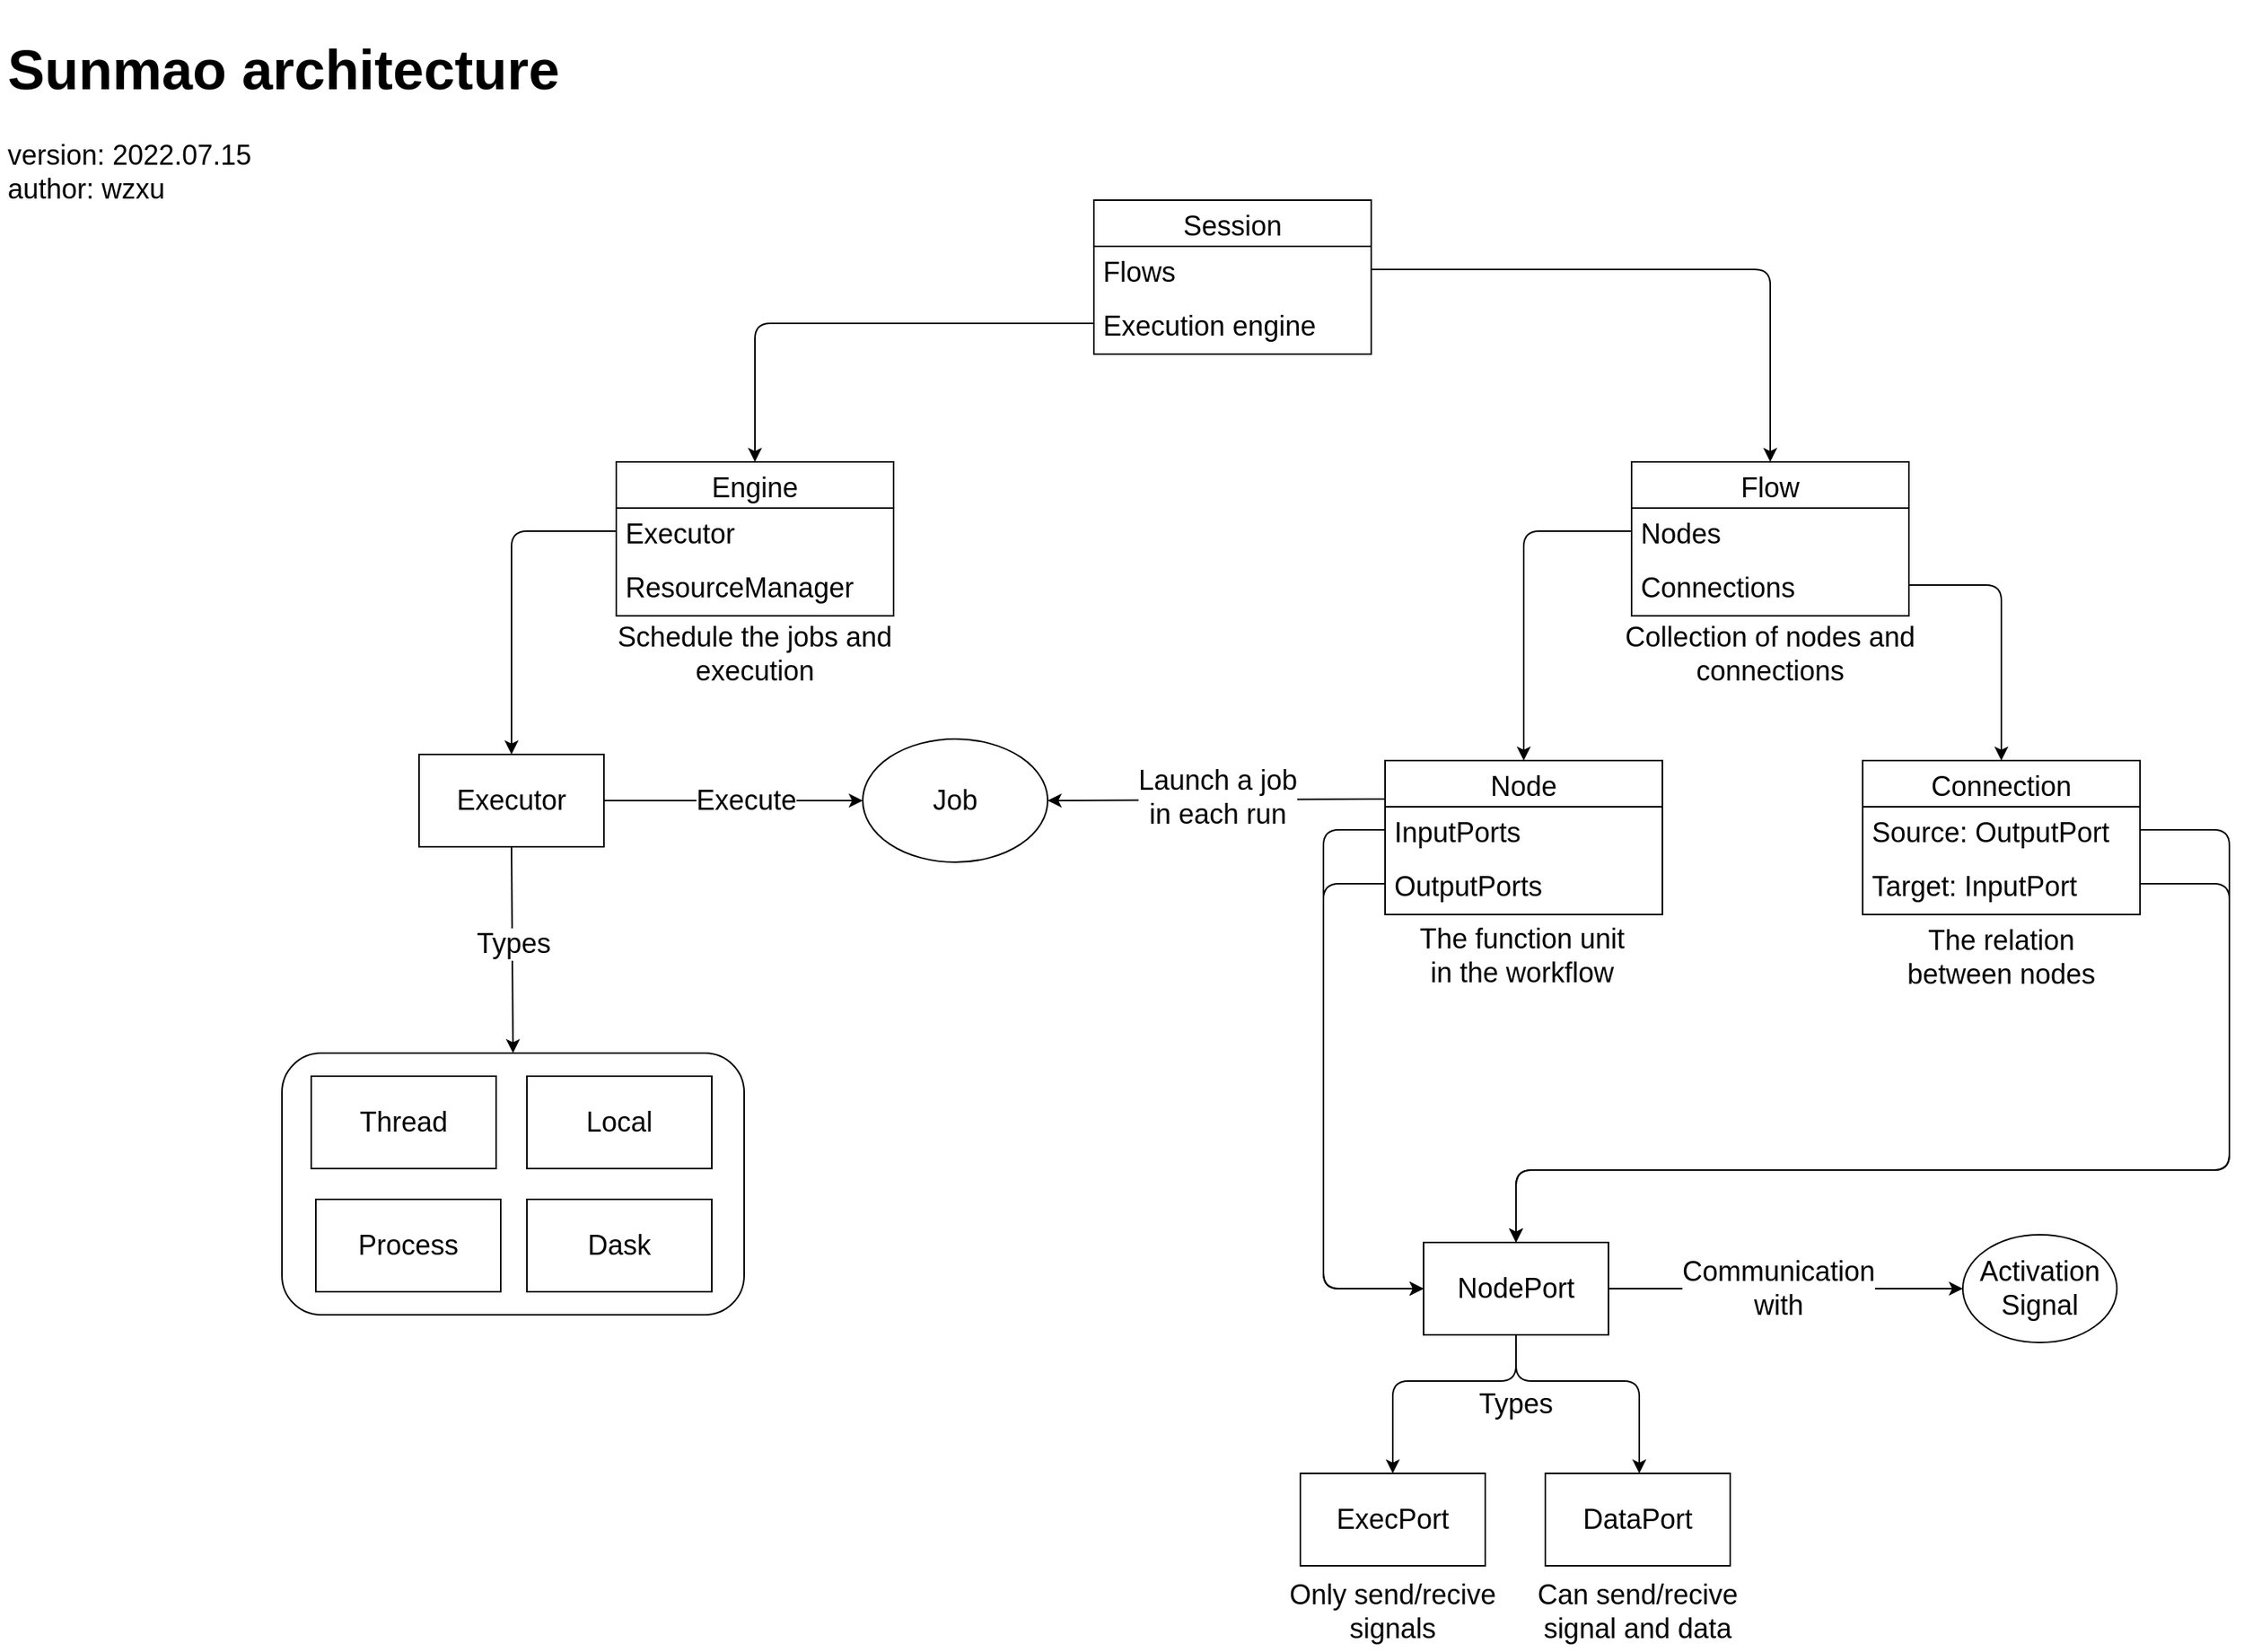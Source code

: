 <mxfile>
    <diagram id="J36UlP34n2bZVHlkaPI3" name="Page-1">
        <mxGraphModel dx="1951" dy="1109" grid="1" gridSize="10" guides="1" tooltips="1" connect="1" arrows="1" fold="1" page="1" pageScale="1" pageWidth="1654" pageHeight="1169" math="0" shadow="0">
            <root>
                <mxCell id="0"/>
                <mxCell id="1" parent="0"/>
                <mxCell id="71" value="" style="rounded=1;whiteSpace=wrap;html=1;fontSize=18;" vertex="1" parent="1">
                    <mxGeometry x="240" y="720" width="300" height="170" as="geometry"/>
                </mxCell>
                <mxCell id="34" style="edgeStyle=none;html=1;exitX=0.5;exitY=1;exitDx=0;exitDy=0;entryX=0.5;entryY=0;entryDx=0;entryDy=0;fontSize=18;" edge="1" parent="1" source="3">
                    <mxGeometry relative="1" as="geometry">
                        <mxPoint x="1121" y="993" as="targetPoint"/>
                        <Array as="points">
                            <mxPoint x="1041" y="933"/>
                            <mxPoint x="1121" y="933"/>
                        </Array>
                    </mxGeometry>
                </mxCell>
                <mxCell id="35" style="edgeStyle=none;html=1;exitX=0.5;exitY=1;exitDx=0;exitDy=0;entryX=0.5;entryY=0;entryDx=0;entryDy=0;fontSize=18;" edge="1" parent="1" source="3" target="32">
                    <mxGeometry relative="1" as="geometry">
                        <Array as="points">
                            <mxPoint x="1041" y="933"/>
                            <mxPoint x="961" y="933"/>
                        </Array>
                    </mxGeometry>
                </mxCell>
                <mxCell id="36" style="edgeStyle=none;html=1;exitX=1;exitY=0.5;exitDx=0;exitDy=0;fontSize=18;" edge="1" parent="1" source="3" target="11">
                    <mxGeometry relative="1" as="geometry"/>
                </mxCell>
                <mxCell id="37" value="Communication&lt;br&gt;with" style="edgeLabel;html=1;align=center;verticalAlign=middle;resizable=0;points=[];fontSize=18;" vertex="1" connectable="0" parent="36">
                    <mxGeometry x="-0.148" y="-1" relative="1" as="geometry">
                        <mxPoint x="12" y="-1" as="offset"/>
                    </mxGeometry>
                </mxCell>
                <mxCell id="3" value="&lt;font style=&quot;font-size: 18px&quot;&gt;NodePort&lt;/font&gt;" style="rounded=0;whiteSpace=wrap;html=1;" vertex="1" parent="1">
                    <mxGeometry x="981" y="843" width="120" height="60" as="geometry"/>
                </mxCell>
                <mxCell id="11" value="Activation&lt;br&gt;Signal" style="ellipse;whiteSpace=wrap;html=1;fontSize=18;" vertex="1" parent="1">
                    <mxGeometry x="1331" y="838" width="100" height="70" as="geometry"/>
                </mxCell>
                <mxCell id="12" value="Connection" style="swimlane;fontStyle=0;childLayout=stackLayout;horizontal=1;startSize=30;horizontalStack=0;resizeParent=1;resizeParentMax=0;resizeLast=0;collapsible=1;marginBottom=0;fontSize=18;" vertex="1" parent="1">
                    <mxGeometry x="1266" y="530" width="180" height="100" as="geometry"/>
                </mxCell>
                <mxCell id="13" value="Source: OutputPort" style="text;strokeColor=none;fillColor=none;align=left;verticalAlign=middle;spacingLeft=4;spacingRight=4;overflow=hidden;points=[[0,0.5],[1,0.5]];portConstraint=eastwest;rotatable=0;fontSize=18;" vertex="1" parent="12">
                    <mxGeometry y="30" width="180" height="30" as="geometry"/>
                </mxCell>
                <mxCell id="14" value="Target: InputPort" style="text;strokeColor=none;fillColor=none;align=left;verticalAlign=middle;spacingLeft=4;spacingRight=4;overflow=hidden;points=[[0,0.5],[1,0.5]];portConstraint=eastwest;rotatable=0;fontSize=18;" vertex="1" parent="12">
                    <mxGeometry y="60" width="180" height="40" as="geometry"/>
                </mxCell>
                <mxCell id="52" style="edgeStyle=none;html=1;exitX=0;exitY=0.25;exitDx=0;exitDy=0;entryX=1;entryY=0.5;entryDx=0;entryDy=0;fontSize=18;" edge="1" parent="1" source="16" target="51">
                    <mxGeometry relative="1" as="geometry"/>
                </mxCell>
                <mxCell id="53" value="Launch a job&lt;br&gt;in each run" style="edgeLabel;html=1;align=center;verticalAlign=middle;resizable=0;points=[];fontSize=18;" vertex="1" connectable="0" parent="52">
                    <mxGeometry x="-0.152" y="-2" relative="1" as="geometry">
                        <mxPoint x="-16" as="offset"/>
                    </mxGeometry>
                </mxCell>
                <mxCell id="16" value="Node" style="swimlane;fontStyle=0;childLayout=stackLayout;horizontal=1;startSize=30;horizontalStack=0;resizeParent=1;resizeParentMax=0;resizeLast=0;collapsible=1;marginBottom=0;fontSize=18;" vertex="1" parent="1">
                    <mxGeometry x="956" y="530" width="180" height="100" as="geometry"/>
                </mxCell>
                <mxCell id="17" value="InputPorts" style="text;strokeColor=none;fillColor=none;align=left;verticalAlign=middle;spacingLeft=4;spacingRight=4;overflow=hidden;points=[[0,0.5],[1,0.5]];portConstraint=eastwest;rotatable=0;fontSize=18;" vertex="1" parent="16">
                    <mxGeometry y="30" width="180" height="30" as="geometry"/>
                </mxCell>
                <mxCell id="18" value="OutputPorts" style="text;strokeColor=none;fillColor=none;align=left;verticalAlign=middle;spacingLeft=4;spacingRight=4;overflow=hidden;points=[[0,0.5],[1,0.5]];portConstraint=eastwest;rotatable=0;fontSize=18;" vertex="1" parent="16">
                    <mxGeometry y="60" width="180" height="40" as="geometry"/>
                </mxCell>
                <mxCell id="20" value="Flow" style="swimlane;fontStyle=0;childLayout=stackLayout;horizontal=1;startSize=30;horizontalStack=0;resizeParent=1;resizeParentMax=0;resizeLast=0;collapsible=1;marginBottom=0;fontSize=18;" vertex="1" parent="1">
                    <mxGeometry x="1116" y="336" width="180" height="100" as="geometry"/>
                </mxCell>
                <mxCell id="21" value="Nodes" style="text;strokeColor=none;fillColor=none;align=left;verticalAlign=middle;spacingLeft=4;spacingRight=4;overflow=hidden;points=[[0,0.5],[1,0.5]];portConstraint=eastwest;rotatable=0;fontSize=18;" vertex="1" parent="20">
                    <mxGeometry y="30" width="180" height="30" as="geometry"/>
                </mxCell>
                <mxCell id="22" value="Connections" style="text;strokeColor=none;fillColor=none;align=left;verticalAlign=middle;spacingLeft=4;spacingRight=4;overflow=hidden;points=[[0,0.5],[1,0.5]];portConstraint=eastwest;rotatable=0;fontSize=18;" vertex="1" parent="20">
                    <mxGeometry y="60" width="180" height="40" as="geometry"/>
                </mxCell>
                <mxCell id="27" style="edgeStyle=none;html=1;exitX=1;exitY=0.5;exitDx=0;exitDy=0;entryX=0.5;entryY=0;entryDx=0;entryDy=0;fontSize=18;" edge="1" parent="1" source="22" target="12">
                    <mxGeometry relative="1" as="geometry">
                        <Array as="points">
                            <mxPoint x="1356" y="416"/>
                        </Array>
                    </mxGeometry>
                </mxCell>
                <mxCell id="29" style="edgeStyle=none;html=1;exitX=0;exitY=0.5;exitDx=0;exitDy=0;entryX=0;entryY=0.5;entryDx=0;entryDy=0;fontSize=18;" edge="1" parent="1" source="17" target="3">
                    <mxGeometry relative="1" as="geometry">
                        <Array as="points">
                            <mxPoint x="916" y="575"/>
                            <mxPoint x="916" y="726"/>
                            <mxPoint x="916" y="873"/>
                        </Array>
                    </mxGeometry>
                </mxCell>
                <mxCell id="30" style="edgeStyle=none;html=1;exitX=0;exitY=0.5;exitDx=0;exitDy=0;entryX=0;entryY=0.5;entryDx=0;entryDy=0;fontSize=18;" edge="1" parent="1" source="18" target="3">
                    <mxGeometry relative="1" as="geometry">
                        <Array as="points">
                            <mxPoint x="916" y="610"/>
                            <mxPoint x="916" y="746"/>
                            <mxPoint x="916" y="873"/>
                        </Array>
                    </mxGeometry>
                </mxCell>
                <mxCell id="32" value="&lt;font style=&quot;font-size: 18px&quot;&gt;ExecPort&lt;/font&gt;" style="rounded=0;whiteSpace=wrap;html=1;" vertex="1" parent="1">
                    <mxGeometry x="901" y="993" width="120" height="60" as="geometry"/>
                </mxCell>
                <mxCell id="33" value="&lt;font style=&quot;font-size: 18px&quot;&gt;DataPort&lt;/font&gt;" style="rounded=0;whiteSpace=wrap;html=1;" vertex="1" parent="1">
                    <mxGeometry x="1060" y="993" width="120" height="60" as="geometry"/>
                </mxCell>
                <mxCell id="38" value="Types" style="text;html=1;strokeColor=none;fillColor=none;align=center;verticalAlign=middle;whiteSpace=wrap;rounded=0;fontSize=18;" vertex="1" parent="1">
                    <mxGeometry x="1011" y="933" width="60" height="30" as="geometry"/>
                </mxCell>
                <mxCell id="39" style="edgeStyle=none;html=1;exitX=0;exitY=0.5;exitDx=0;exitDy=0;entryX=0.5;entryY=0;entryDx=0;entryDy=0;fontSize=18;" edge="1" parent="1" source="21" target="16">
                    <mxGeometry relative="1" as="geometry">
                        <Array as="points">
                            <mxPoint x="1046" y="381"/>
                        </Array>
                    </mxGeometry>
                </mxCell>
                <mxCell id="40" value="Collection of nodes and connections" style="text;html=1;strokeColor=none;fillColor=none;align=center;verticalAlign=middle;whiteSpace=wrap;rounded=0;fontSize=18;" vertex="1" parent="1">
                    <mxGeometry x="1106" y="436" width="200" height="50" as="geometry"/>
                </mxCell>
                <mxCell id="41" value="The function unit in the workflow" style="text;html=1;strokeColor=none;fillColor=none;align=center;verticalAlign=middle;whiteSpace=wrap;rounded=0;fontSize=18;" vertex="1" parent="1">
                    <mxGeometry x="971" y="632" width="148" height="50" as="geometry"/>
                </mxCell>
                <mxCell id="42" value="The relation between nodes" style="text;html=1;strokeColor=none;fillColor=none;align=center;verticalAlign=middle;whiteSpace=wrap;rounded=0;fontSize=18;" vertex="1" parent="1">
                    <mxGeometry x="1282" y="633" width="148" height="50" as="geometry"/>
                </mxCell>
                <mxCell id="43" style="edgeStyle=none;html=1;exitX=1;exitY=0.5;exitDx=0;exitDy=0;entryX=0.5;entryY=0;entryDx=0;entryDy=0;fontSize=18;" edge="1" parent="1" source="14" target="3">
                    <mxGeometry relative="1" as="geometry">
                        <Array as="points">
                            <mxPoint x="1504" y="610"/>
                            <mxPoint x="1504" y="796"/>
                            <mxPoint x="1041" y="796"/>
                        </Array>
                    </mxGeometry>
                </mxCell>
                <mxCell id="44" style="edgeStyle=none;html=1;exitX=1;exitY=0.5;exitDx=0;exitDy=0;fontSize=18;entryX=0.5;entryY=0;entryDx=0;entryDy=0;" edge="1" parent="1" source="13" target="3">
                    <mxGeometry relative="1" as="geometry">
                        <mxPoint x="1216" y="651" as="targetPoint"/>
                        <Array as="points">
                            <mxPoint x="1504" y="575"/>
                            <mxPoint x="1504" y="796"/>
                            <mxPoint x="1041" y="796"/>
                        </Array>
                    </mxGeometry>
                </mxCell>
                <mxCell id="45" value="Only send/recive signals" style="text;html=1;strokeColor=none;fillColor=none;align=center;verticalAlign=middle;whiteSpace=wrap;rounded=0;fontSize=18;" vertex="1" parent="1">
                    <mxGeometry x="887" y="1058" width="148" height="50" as="geometry"/>
                </mxCell>
                <mxCell id="46" value="Can send/recive signal and data" style="text;html=1;strokeColor=none;fillColor=none;align=center;verticalAlign=middle;whiteSpace=wrap;rounded=0;fontSize=18;" vertex="1" parent="1">
                    <mxGeometry x="1046" y="1058" width="148" height="50" as="geometry"/>
                </mxCell>
                <mxCell id="47" value="Session" style="swimlane;fontStyle=0;childLayout=stackLayout;horizontal=1;startSize=30;horizontalStack=0;resizeParent=1;resizeParentMax=0;resizeLast=0;collapsible=1;marginBottom=0;fontSize=18;" vertex="1" parent="1">
                    <mxGeometry x="767" y="166" width="180" height="100" as="geometry"/>
                </mxCell>
                <mxCell id="48" value="Flows" style="text;strokeColor=none;fillColor=none;align=left;verticalAlign=middle;spacingLeft=4;spacingRight=4;overflow=hidden;points=[[0,0.5],[1,0.5]];portConstraint=eastwest;rotatable=0;fontSize=18;" vertex="1" parent="47">
                    <mxGeometry y="30" width="180" height="30" as="geometry"/>
                </mxCell>
                <mxCell id="49" value="Execution engine" style="text;strokeColor=none;fillColor=none;align=left;verticalAlign=middle;spacingLeft=4;spacingRight=4;overflow=hidden;points=[[0,0.5],[1,0.5]];portConstraint=eastwest;rotatable=0;fontSize=18;" vertex="1" parent="47">
                    <mxGeometry y="60" width="180" height="40" as="geometry"/>
                </mxCell>
                <mxCell id="50" style="edgeStyle=none;html=1;exitX=1;exitY=0.5;exitDx=0;exitDy=0;entryX=0.5;entryY=0;entryDx=0;entryDy=0;fontSize=18;" edge="1" parent="1" source="48" target="20">
                    <mxGeometry relative="1" as="geometry">
                        <Array as="points">
                            <mxPoint x="1206" y="211"/>
                        </Array>
                    </mxGeometry>
                </mxCell>
                <mxCell id="51" value="Job" style="ellipse;whiteSpace=wrap;html=1;fontSize=18;" vertex="1" parent="1">
                    <mxGeometry x="617" y="516" width="120" height="80" as="geometry"/>
                </mxCell>
                <mxCell id="55" style="edgeStyle=none;html=1;exitX=1;exitY=0.5;exitDx=0;exitDy=0;entryX=0;entryY=0.5;entryDx=0;entryDy=0;fontSize=18;" edge="1" parent="1" source="61" target="51">
                    <mxGeometry relative="1" as="geometry">
                        <mxPoint x="607" y="396" as="sourcePoint"/>
                    </mxGeometry>
                </mxCell>
                <mxCell id="56" value="Execute" style="edgeLabel;html=1;align=center;verticalAlign=middle;resizable=0;points=[];fontSize=18;" vertex="1" connectable="0" parent="55">
                    <mxGeometry x="-0.217" y="1" relative="1" as="geometry">
                        <mxPoint x="26" y="1" as="offset"/>
                    </mxGeometry>
                </mxCell>
                <mxCell id="57" style="edgeStyle=none;html=1;exitX=0;exitY=0.5;exitDx=0;exitDy=0;fontSize=18;entryX=0.5;entryY=0;entryDx=0;entryDy=0;" edge="1" parent="1" source="49" target="58">
                    <mxGeometry relative="1" as="geometry">
                        <mxPoint x="607" y="336" as="targetPoint"/>
                        <Array as="points">
                            <mxPoint x="547" y="246"/>
                        </Array>
                    </mxGeometry>
                </mxCell>
                <mxCell id="58" value="Engine" style="swimlane;fontStyle=0;childLayout=stackLayout;horizontal=1;startSize=30;horizontalStack=0;resizeParent=1;resizeParentMax=0;resizeLast=0;collapsible=1;marginBottom=0;fontSize=18;" vertex="1" parent="1">
                    <mxGeometry x="457" y="336" width="180" height="100" as="geometry"/>
                </mxCell>
                <mxCell id="59" value="Executor" style="text;strokeColor=none;fillColor=none;align=left;verticalAlign=middle;spacingLeft=4;spacingRight=4;overflow=hidden;points=[[0,0.5],[1,0.5]];portConstraint=eastwest;rotatable=0;fontSize=18;" vertex="1" parent="58">
                    <mxGeometry y="30" width="180" height="30" as="geometry"/>
                </mxCell>
                <mxCell id="60" value="ResourceManager" style="text;strokeColor=none;fillColor=none;align=left;verticalAlign=middle;spacingLeft=4;spacingRight=4;overflow=hidden;points=[[0,0.5],[1,0.5]];portConstraint=eastwest;rotatable=0;fontSize=18;" vertex="1" parent="58">
                    <mxGeometry y="60" width="180" height="40" as="geometry"/>
                </mxCell>
                <mxCell id="72" style="edgeStyle=none;html=1;exitX=0.5;exitY=1;exitDx=0;exitDy=0;entryX=0.5;entryY=0;entryDx=0;entryDy=0;fontSize=18;" edge="1" parent="1" source="61" target="71">
                    <mxGeometry relative="1" as="geometry">
                        <mxPoint x="389" y="709" as="targetPoint"/>
                    </mxGeometry>
                </mxCell>
                <mxCell id="74" value="Types" style="edgeLabel;html=1;align=center;verticalAlign=middle;resizable=0;points=[];fontSize=18;" vertex="1" connectable="0" parent="72">
                    <mxGeometry x="-0.341" relative="1" as="geometry">
                        <mxPoint y="19" as="offset"/>
                    </mxGeometry>
                </mxCell>
                <mxCell id="61" value="Executor" style="rounded=0;whiteSpace=wrap;html=1;fontSize=18;" vertex="1" parent="1">
                    <mxGeometry x="329" y="526" width="120" height="60" as="geometry"/>
                </mxCell>
                <mxCell id="65" style="edgeStyle=none;html=1;exitX=0;exitY=0.5;exitDx=0;exitDy=0;entryX=0.5;entryY=0;entryDx=0;entryDy=0;fontSize=18;" edge="1" parent="1" source="59" target="61">
                    <mxGeometry relative="1" as="geometry">
                        <Array as="points">
                            <mxPoint x="389" y="381"/>
                        </Array>
                    </mxGeometry>
                </mxCell>
                <mxCell id="66" value="Schedule the jobs and execution" style="text;html=1;strokeColor=none;fillColor=none;align=center;verticalAlign=middle;whiteSpace=wrap;rounded=0;fontSize=18;" vertex="1" parent="1">
                    <mxGeometry x="447" y="436" width="200" height="50" as="geometry"/>
                </mxCell>
                <mxCell id="67" value="Local" style="rounded=0;whiteSpace=wrap;html=1;fontSize=18;" vertex="1" parent="1">
                    <mxGeometry x="399" y="735" width="120" height="60" as="geometry"/>
                </mxCell>
                <mxCell id="68" value="Thread" style="rounded=0;whiteSpace=wrap;html=1;fontSize=18;" vertex="1" parent="1">
                    <mxGeometry x="259" y="735" width="120" height="60" as="geometry"/>
                </mxCell>
                <mxCell id="69" value="Process" style="rounded=0;whiteSpace=wrap;html=1;fontSize=18;" vertex="1" parent="1">
                    <mxGeometry x="262" y="815" width="120" height="60" as="geometry"/>
                </mxCell>
                <mxCell id="70" value="Dask" style="rounded=0;whiteSpace=wrap;html=1;fontSize=18;" vertex="1" parent="1">
                    <mxGeometry x="399" y="815" width="120" height="60" as="geometry"/>
                </mxCell>
                <mxCell id="75" value="&lt;h1&gt;Sunmao architecture&lt;/h1&gt;&lt;div&gt;version: 2022.07.15&lt;/div&gt;&lt;div&gt;author: wzxu&lt;/div&gt;" style="text;html=1;strokeColor=none;fillColor=none;spacing=5;spacingTop=-20;whiteSpace=wrap;overflow=hidden;rounded=0;fontSize=18;" vertex="1" parent="1">
                    <mxGeometry x="57" y="46" width="400" height="120" as="geometry"/>
                </mxCell>
            </root>
        </mxGraphModel>
    </diagram>
</mxfile>
